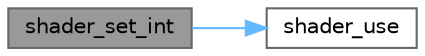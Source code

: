 digraph "shader_set_int"
{
 // LATEX_PDF_SIZE
  bgcolor="transparent";
  edge [fontname=Helvetica,fontsize=10,labelfontname=Helvetica,labelfontsize=10];
  node [fontname=Helvetica,fontsize=10,shape=box,height=0.2,width=0.4];
  rankdir="LR";
  Node1 [id="Node000001",label="shader_set_int",height=0.2,width=0.4,color="gray40", fillcolor="grey60", style="filled", fontcolor="black",tooltip="Sets a uniform int by name"];
  Node1 -> Node2 [id="edge1_Node000001_Node000002",color="steelblue1",style="solid",tooltip=" "];
  Node2 [id="Node000002",label="shader_use",height=0.2,width=0.4,color="grey40", fillcolor="white", style="filled",URL="$spine-glfw_8cpp.html#aa1153096afbf7b38aa6e91f343e44dd5",tooltip="Binds the shader"];
}
